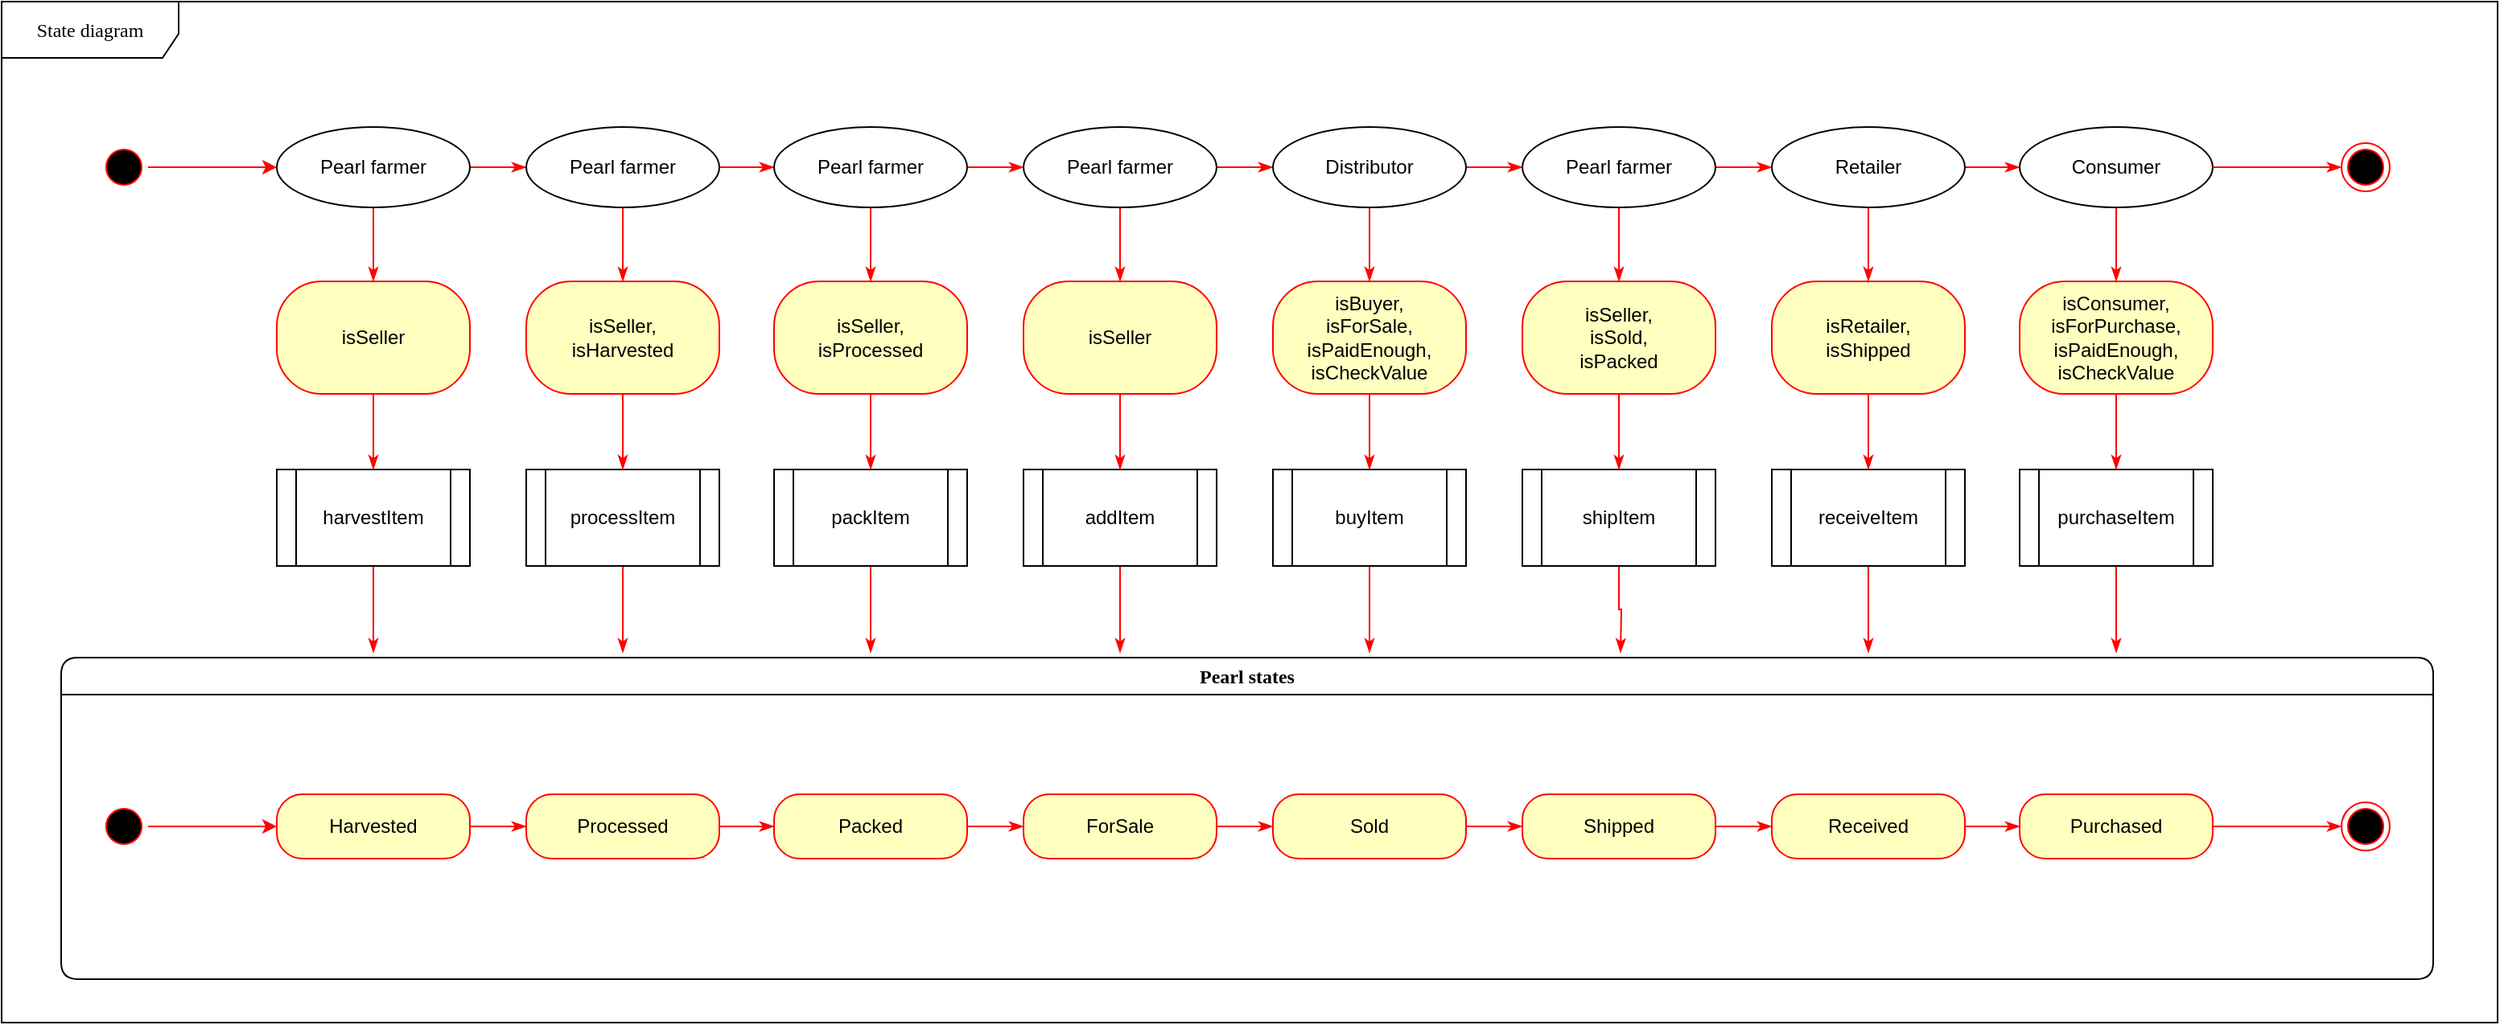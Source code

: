 <mxfile version="10.6.7" type="google"><diagram name="Page-1" id="58cdce13-f638-feb5-8d6f-7d28b1aa9fa0"><mxGraphModel dx="1991" dy="1256" grid="1" gridSize="10" guides="1" tooltips="1" connect="1" arrows="1" fold="1" page="1" pageScale="1" pageWidth="2336" pageHeight="1654" background="#ffffff" math="0" shadow="0"><root><mxCell id="0"/><mxCell id="1" parent="0"/><mxCell id="2a3bc250acf0617d-8" value="State diagram" style="shape=umlFrame;whiteSpace=wrap;html=1;rounded=1;shadow=0;comic=0;labelBackgroundColor=none;strokeColor=#000000;strokeWidth=1;fillColor=#ffffff;fontFamily=Verdana;fontSize=12;fontColor=#000000;align=center;width=110;height=35;" parent="1" vertex="1"><mxGeometry x="49" y="35" width="1551" height="635" as="geometry"/></mxCell><mxCell id="EeRim4Vdl_x8WhY9RGJ6-29" value="" style="group" parent="1" vertex="1" connectable="0"><mxGeometry x="86" y="443" width="1474" height="200" as="geometry"/></mxCell><mxCell id="2a3bc250acf0617d-7" value="Pearl states" style="swimlane;whiteSpace=wrap;html=1;rounded=1;shadow=0;comic=0;labelBackgroundColor=none;strokeColor=#000000;strokeWidth=1;fillColor=#ffffff;fontFamily=Verdana;fontSize=12;fontColor=#000000;align=center;" parent="EeRim4Vdl_x8WhY9RGJ6-29" vertex="1"><mxGeometry width="1474" height="200" as="geometry"/></mxCell><mxCell id="EeRim4Vdl_x8WhY9RGJ6-74" value="" style="ellipse;html=1;shape=startState;fillColor=#000000;strokeColor=#ff0000;" parent="1" vertex="1"><mxGeometry x="110.0" y="123" width="30" height="30" as="geometry"/></mxCell><mxCell id="EeRim4Vdl_x8WhY9RGJ6-76" value="" style="ellipse;html=1;shape=endState;fillColor=#000000;strokeColor=#ff0000;" parent="1" vertex="1"><mxGeometry x="1503" y="123" width="30" height="30" as="geometry"/></mxCell><mxCell id="EeRim4Vdl_x8WhY9RGJ6-79" value="" style="endArrow=classic;html=1;strokeColor=#FF0000;exitX=1;exitY=0.5;exitDx=0;exitDy=0;" parent="1" source="EeRim4Vdl_x8WhY9RGJ6-74" target="EeRim4Vdl_x8WhY9RGJ6-80" edge="1"><mxGeometry width="50" height="50" relative="1" as="geometry"><mxPoint x="160" y="138" as="sourcePoint"/><mxPoint x="230.429" y="610.429" as="targetPoint"/></mxGeometry></mxCell><mxCell id="EeRim4Vdl_x8WhY9RGJ6-93" value="" style="edgeStyle=orthogonalEdgeStyle;rounded=0;orthogonalLoop=1;jettySize=auto;html=1;endArrow=classicThin;endFill=1;strokeColor=#FF0000;" parent="1" source="EeRim4Vdl_x8WhY9RGJ6-80" target="EeRim4Vdl_x8WhY9RGJ6-92" edge="1"><mxGeometry relative="1" as="geometry"/></mxCell><mxCell id="EeRim4Vdl_x8WhY9RGJ6-113" style="edgeStyle=orthogonalEdgeStyle;rounded=0;orthogonalLoop=1;jettySize=auto;html=1;exitX=0.5;exitY=1;exitDx=0;exitDy=0;entryX=0.5;entryY=0;entryDx=0;entryDy=0;endArrow=classicThin;endFill=1;strokeColor=#FF0000;" parent="1" source="EeRim4Vdl_x8WhY9RGJ6-80" target="EeRim4Vdl_x8WhY9RGJ6-109" edge="1"><mxGeometry relative="1" as="geometry"/></mxCell><mxCell id="EeRim4Vdl_x8WhY9RGJ6-80" value="Pearl farmer" style="ellipse;whiteSpace=wrap;html=1;" parent="1" vertex="1"><mxGeometry x="220.0" y="113" width="120" height="50" as="geometry"/></mxCell><mxCell id="EeRim4Vdl_x8WhY9RGJ6-95" value="" style="edgeStyle=orthogonalEdgeStyle;rounded=0;orthogonalLoop=1;jettySize=auto;html=1;endArrow=classicThin;endFill=1;strokeColor=#FF0000;" parent="1" source="EeRim4Vdl_x8WhY9RGJ6-92" target="EeRim4Vdl_x8WhY9RGJ6-94" edge="1"><mxGeometry relative="1" as="geometry"/></mxCell><mxCell id="EeRim4Vdl_x8WhY9RGJ6-150" style="edgeStyle=orthogonalEdgeStyle;rounded=0;orthogonalLoop=1;jettySize=auto;html=1;exitX=0.5;exitY=1;exitDx=0;exitDy=0;entryX=0.5;entryY=0;entryDx=0;entryDy=0;endArrow=classicThin;endFill=1;strokeColor=#FF0000;" parent="1" source="EeRim4Vdl_x8WhY9RGJ6-92" target="EeRim4Vdl_x8WhY9RGJ6-118" edge="1"><mxGeometry relative="1" as="geometry"/></mxCell><mxCell id="EeRim4Vdl_x8WhY9RGJ6-92" value="&lt;span&gt;Pearl farmer&lt;/span&gt;" style="ellipse;whiteSpace=wrap;html=1;" parent="1" vertex="1"><mxGeometry x="375.0" y="113" width="120" height="50" as="geometry"/></mxCell><mxCell id="EeRim4Vdl_x8WhY9RGJ6-97" value="" style="edgeStyle=orthogonalEdgeStyle;rounded=0;orthogonalLoop=1;jettySize=auto;html=1;endArrow=classicThin;endFill=1;strokeColor=#FF0000;" parent="1" source="EeRim4Vdl_x8WhY9RGJ6-94" target="EeRim4Vdl_x8WhY9RGJ6-96" edge="1"><mxGeometry relative="1" as="geometry"/></mxCell><mxCell id="EeRim4Vdl_x8WhY9RGJ6-151" style="edgeStyle=orthogonalEdgeStyle;rounded=0;orthogonalLoop=1;jettySize=auto;html=1;exitX=0.5;exitY=1;exitDx=0;exitDy=0;entryX=0.5;entryY=0;entryDx=0;entryDy=0;endArrow=classicThin;endFill=1;strokeColor=#FF0000;" parent="1" source="EeRim4Vdl_x8WhY9RGJ6-94" target="EeRim4Vdl_x8WhY9RGJ6-119" edge="1"><mxGeometry relative="1" as="geometry"/></mxCell><mxCell id="EeRim4Vdl_x8WhY9RGJ6-94" value="&lt;span&gt;Pearl farmer&lt;/span&gt;" style="ellipse;whiteSpace=wrap;html=1;" parent="1" vertex="1"><mxGeometry x="529.0" y="113" width="120" height="50" as="geometry"/></mxCell><mxCell id="EeRim4Vdl_x8WhY9RGJ6-99" value="" style="edgeStyle=orthogonalEdgeStyle;rounded=0;orthogonalLoop=1;jettySize=auto;html=1;endArrow=classicThin;endFill=1;strokeColor=#FF0000;" parent="1" source="EeRim4Vdl_x8WhY9RGJ6-96" target="EeRim4Vdl_x8WhY9RGJ6-98" edge="1"><mxGeometry relative="1" as="geometry"/></mxCell><mxCell id="EeRim4Vdl_x8WhY9RGJ6-152" style="edgeStyle=orthogonalEdgeStyle;rounded=0;orthogonalLoop=1;jettySize=auto;html=1;exitX=0.5;exitY=1;exitDx=0;exitDy=0;entryX=0.5;entryY=0;entryDx=0;entryDy=0;endArrow=classicThin;endFill=1;strokeColor=#FF0000;" parent="1" source="EeRim4Vdl_x8WhY9RGJ6-96" target="EeRim4Vdl_x8WhY9RGJ6-120" edge="1"><mxGeometry relative="1" as="geometry"/></mxCell><mxCell id="EeRim4Vdl_x8WhY9RGJ6-96" value="&lt;span&gt;Pearl farmer&lt;/span&gt;" style="ellipse;whiteSpace=wrap;html=1;" parent="1" vertex="1"><mxGeometry x="684.0" y="113" width="120" height="50" as="geometry"/></mxCell><mxCell id="EeRim4Vdl_x8WhY9RGJ6-101" value="" style="edgeStyle=orthogonalEdgeStyle;rounded=0;orthogonalLoop=1;jettySize=auto;html=1;endArrow=classicThin;endFill=1;strokeColor=#FF0000;" parent="1" source="EeRim4Vdl_x8WhY9RGJ6-98" target="EeRim4Vdl_x8WhY9RGJ6-100" edge="1"><mxGeometry relative="1" as="geometry"/></mxCell><mxCell id="EeRim4Vdl_x8WhY9RGJ6-153" style="edgeStyle=orthogonalEdgeStyle;rounded=0;orthogonalLoop=1;jettySize=auto;html=1;exitX=0.5;exitY=1;exitDx=0;exitDy=0;entryX=0.5;entryY=0;entryDx=0;entryDy=0;endArrow=classicThin;endFill=1;strokeColor=#FF0000;" parent="1" source="EeRim4Vdl_x8WhY9RGJ6-98" target="EeRim4Vdl_x8WhY9RGJ6-121" edge="1"><mxGeometry relative="1" as="geometry"/></mxCell><mxCell id="EeRim4Vdl_x8WhY9RGJ6-98" value="&lt;span&gt;Distributor&lt;/span&gt;" style="ellipse;whiteSpace=wrap;html=1;" parent="1" vertex="1"><mxGeometry x="839.0" y="113" width="120" height="50" as="geometry"/></mxCell><mxCell id="EeRim4Vdl_x8WhY9RGJ6-103" value="" style="edgeStyle=orthogonalEdgeStyle;rounded=0;orthogonalLoop=1;jettySize=auto;html=1;endArrow=classicThin;endFill=1;strokeColor=#FF0000;" parent="1" source="EeRim4Vdl_x8WhY9RGJ6-100" target="EeRim4Vdl_x8WhY9RGJ6-102" edge="1"><mxGeometry relative="1" as="geometry"/></mxCell><mxCell id="EeRim4Vdl_x8WhY9RGJ6-154" style="edgeStyle=orthogonalEdgeStyle;rounded=0;orthogonalLoop=1;jettySize=auto;html=1;exitX=0.5;exitY=1;exitDx=0;exitDy=0;entryX=0.5;entryY=0;entryDx=0;entryDy=0;endArrow=classicThin;endFill=1;strokeColor=#FF0000;" parent="1" source="EeRim4Vdl_x8WhY9RGJ6-100" target="EeRim4Vdl_x8WhY9RGJ6-122" edge="1"><mxGeometry relative="1" as="geometry"/></mxCell><mxCell id="EeRim4Vdl_x8WhY9RGJ6-100" value="&lt;span&gt;Pearl farmer&lt;/span&gt;" style="ellipse;whiteSpace=wrap;html=1;" parent="1" vertex="1"><mxGeometry x="994.0" y="113" width="120" height="50" as="geometry"/></mxCell><mxCell id="EeRim4Vdl_x8WhY9RGJ6-105" value="" style="edgeStyle=orthogonalEdgeStyle;rounded=0;orthogonalLoop=1;jettySize=auto;html=1;endArrow=classicThin;endFill=1;strokeColor=#FF0000;" parent="1" source="EeRim4Vdl_x8WhY9RGJ6-102" target="EeRim4Vdl_x8WhY9RGJ6-104" edge="1"><mxGeometry relative="1" as="geometry"/></mxCell><mxCell id="EeRim4Vdl_x8WhY9RGJ6-155" style="edgeStyle=orthogonalEdgeStyle;rounded=0;orthogonalLoop=1;jettySize=auto;html=1;exitX=0.5;exitY=1;exitDx=0;exitDy=0;entryX=0.5;entryY=0;entryDx=0;entryDy=0;endArrow=classicThin;endFill=1;strokeColor=#FF0000;" parent="1" source="EeRim4Vdl_x8WhY9RGJ6-102" target="EeRim4Vdl_x8WhY9RGJ6-123" edge="1"><mxGeometry relative="1" as="geometry"/></mxCell><mxCell id="EeRim4Vdl_x8WhY9RGJ6-102" value="&lt;span&gt;Retailer&lt;/span&gt;" style="ellipse;whiteSpace=wrap;html=1;" parent="1" vertex="1"><mxGeometry x="1149.0" y="113" width="120" height="50" as="geometry"/></mxCell><mxCell id="EeRim4Vdl_x8WhY9RGJ6-156" style="edgeStyle=orthogonalEdgeStyle;rounded=0;orthogonalLoop=1;jettySize=auto;html=1;exitX=0.5;exitY=1;exitDx=0;exitDy=0;entryX=0.5;entryY=0;entryDx=0;entryDy=0;endArrow=classicThin;endFill=1;strokeColor=#FF0000;" parent="1" source="EeRim4Vdl_x8WhY9RGJ6-104" target="EeRim4Vdl_x8WhY9RGJ6-124" edge="1"><mxGeometry relative="1" as="geometry"/></mxCell><mxCell id="EeRim4Vdl_x8WhY9RGJ6-104" value="&lt;span&gt;Consumer&lt;/span&gt;" style="ellipse;whiteSpace=wrap;html=1;" parent="1" vertex="1"><mxGeometry x="1303" y="113" width="120" height="50" as="geometry"/></mxCell><mxCell id="EeRim4Vdl_x8WhY9RGJ6-108" value="" style="edgeStyle=orthogonalEdgeStyle;rounded=0;orthogonalLoop=1;jettySize=auto;html=1;endArrow=classicThin;endFill=1;strokeColor=#FF0000;exitX=1;exitY=0.5;exitDx=0;exitDy=0;" parent="1" source="EeRim4Vdl_x8WhY9RGJ6-104" target="EeRim4Vdl_x8WhY9RGJ6-76" edge="1"><mxGeometry relative="1" as="geometry"><mxPoint x="1578" y="138" as="sourcePoint"/></mxGeometry></mxCell><mxCell id="EeRim4Vdl_x8WhY9RGJ6-141" style="edgeStyle=orthogonalEdgeStyle;rounded=0;orthogonalLoop=1;jettySize=auto;html=1;exitX=0.5;exitY=1;exitDx=0;exitDy=0;entryX=0.5;entryY=0;entryDx=0;entryDy=0;endArrow=classicThin;endFill=1;strokeColor=#FF0000;" parent="1" source="EeRim4Vdl_x8WhY9RGJ6-109" target="EeRim4Vdl_x8WhY9RGJ6-131" edge="1"><mxGeometry relative="1" as="geometry"/></mxCell><mxCell id="EeRim4Vdl_x8WhY9RGJ6-109" value="isSeller&lt;br&gt;" style="rounded=1;whiteSpace=wrap;html=1;arcSize=40;fontColor=#000000;fillColor=#ffffc0;strokeColor=#ff0000;" parent="1" vertex="1"><mxGeometry x="220" y="209" width="120" height="70" as="geometry"/></mxCell><mxCell id="EeRim4Vdl_x8WhY9RGJ6-142" style="edgeStyle=orthogonalEdgeStyle;rounded=0;orthogonalLoop=1;jettySize=auto;html=1;exitX=0.5;exitY=1;exitDx=0;exitDy=0;entryX=0.5;entryY=0;entryDx=0;entryDy=0;endArrow=classicThin;endFill=1;strokeColor=#FF0000;" parent="1" source="EeRim4Vdl_x8WhY9RGJ6-118" target="EeRim4Vdl_x8WhY9RGJ6-133" edge="1"><mxGeometry relative="1" as="geometry"/></mxCell><mxCell id="EeRim4Vdl_x8WhY9RGJ6-118" value="&lt;span&gt;isSeller,&lt;/span&gt;&lt;br&gt;&lt;span&gt;isHarvested&lt;/span&gt;" style="rounded=1;whiteSpace=wrap;html=1;arcSize=40;fontColor=#000000;fillColor=#ffffc0;strokeColor=#ff0000;" parent="1" vertex="1"><mxGeometry x="375" y="209" width="120" height="70" as="geometry"/></mxCell><mxCell id="EeRim4Vdl_x8WhY9RGJ6-143" style="edgeStyle=orthogonalEdgeStyle;rounded=0;orthogonalLoop=1;jettySize=auto;html=1;exitX=0.5;exitY=1;exitDx=0;exitDy=0;entryX=0.5;entryY=0;entryDx=0;entryDy=0;endArrow=classicThin;endFill=1;strokeColor=#FF0000;" parent="1" source="EeRim4Vdl_x8WhY9RGJ6-119" target="EeRim4Vdl_x8WhY9RGJ6-134" edge="1"><mxGeometry relative="1" as="geometry"/></mxCell><mxCell id="EeRim4Vdl_x8WhY9RGJ6-119" value="&lt;span&gt;isSeller,&lt;/span&gt;&lt;br&gt;&lt;span&gt;isProcessed&lt;/span&gt;" style="rounded=1;whiteSpace=wrap;html=1;arcSize=40;fontColor=#000000;fillColor=#ffffc0;strokeColor=#ff0000;" parent="1" vertex="1"><mxGeometry x="529" y="209" width="120" height="70" as="geometry"/></mxCell><mxCell id="EeRim4Vdl_x8WhY9RGJ6-144" style="edgeStyle=orthogonalEdgeStyle;rounded=0;orthogonalLoop=1;jettySize=auto;html=1;exitX=0.5;exitY=1;exitDx=0;exitDy=0;entryX=0.5;entryY=0;entryDx=0;entryDy=0;endArrow=classicThin;endFill=1;strokeColor=#FF0000;" parent="1" source="EeRim4Vdl_x8WhY9RGJ6-120" target="EeRim4Vdl_x8WhY9RGJ6-135" edge="1"><mxGeometry relative="1" as="geometry"/></mxCell><mxCell id="EeRim4Vdl_x8WhY9RGJ6-120" value="&lt;span&gt;isSeller&lt;/span&gt;" style="rounded=1;whiteSpace=wrap;html=1;arcSize=40;fontColor=#000000;fillColor=#ffffc0;strokeColor=#ff0000;" parent="1" vertex="1"><mxGeometry x="684" y="209" width="120" height="70" as="geometry"/></mxCell><mxCell id="EeRim4Vdl_x8WhY9RGJ6-145" style="edgeStyle=orthogonalEdgeStyle;rounded=0;orthogonalLoop=1;jettySize=auto;html=1;exitX=0.5;exitY=1;exitDx=0;exitDy=0;entryX=0.5;entryY=0;entryDx=0;entryDy=0;endArrow=classicThin;endFill=1;strokeColor=#FF0000;" parent="1" source="EeRim4Vdl_x8WhY9RGJ6-121" target="EeRim4Vdl_x8WhY9RGJ6-136" edge="1"><mxGeometry relative="1" as="geometry"/></mxCell><mxCell id="EeRim4Vdl_x8WhY9RGJ6-121" value="&lt;span&gt;isBuyer,&lt;/span&gt;&lt;br&gt;&lt;span&gt;isForSale,&lt;/span&gt;&lt;br&gt;&lt;span&gt;isPaidEnough,&lt;/span&gt;&lt;br&gt;&lt;span&gt;isCheckValue&lt;/span&gt;" style="rounded=1;whiteSpace=wrap;html=1;arcSize=40;fontColor=#000000;fillColor=#ffffc0;strokeColor=#ff0000;" parent="1" vertex="1"><mxGeometry x="839" y="209" width="120" height="70" as="geometry"/></mxCell><mxCell id="EeRim4Vdl_x8WhY9RGJ6-146" style="edgeStyle=orthogonalEdgeStyle;rounded=0;orthogonalLoop=1;jettySize=auto;html=1;exitX=0.5;exitY=1;exitDx=0;exitDy=0;entryX=0.5;entryY=0;entryDx=0;entryDy=0;endArrow=classicThin;endFill=1;strokeColor=#FF0000;" parent="1" source="EeRim4Vdl_x8WhY9RGJ6-122" target="EeRim4Vdl_x8WhY9RGJ6-137" edge="1"><mxGeometry relative="1" as="geometry"/></mxCell><mxCell id="EeRim4Vdl_x8WhY9RGJ6-122" value="&lt;span&gt;isSeller,&lt;/span&gt;&lt;br&gt;&lt;span&gt;isSold,&lt;/span&gt;&lt;br&gt;&lt;span&gt;isPacked&lt;/span&gt;" style="rounded=1;whiteSpace=wrap;html=1;arcSize=40;fontColor=#000000;fillColor=#ffffc0;strokeColor=#ff0000;" parent="1" vertex="1"><mxGeometry x="994" y="209" width="120" height="70" as="geometry"/></mxCell><mxCell id="EeRim4Vdl_x8WhY9RGJ6-147" style="edgeStyle=orthogonalEdgeStyle;rounded=0;orthogonalLoop=1;jettySize=auto;html=1;exitX=0.5;exitY=1;exitDx=0;exitDy=0;entryX=0.5;entryY=0;entryDx=0;entryDy=0;endArrow=classicThin;endFill=1;strokeColor=#FF0000;" parent="1" source="EeRim4Vdl_x8WhY9RGJ6-123" target="EeRim4Vdl_x8WhY9RGJ6-138" edge="1"><mxGeometry relative="1" as="geometry"/></mxCell><mxCell id="EeRim4Vdl_x8WhY9RGJ6-123" value="&lt;span&gt;isRetailer,&lt;/span&gt;&lt;br&gt;&lt;span&gt;isShipped&lt;/span&gt;" style="rounded=1;whiteSpace=wrap;html=1;arcSize=40;fontColor=#000000;fillColor=#ffffc0;strokeColor=#ff0000;" parent="1" vertex="1"><mxGeometry x="1149" y="209" width="120" height="70" as="geometry"/></mxCell><mxCell id="EeRim4Vdl_x8WhY9RGJ6-148" style="edgeStyle=orthogonalEdgeStyle;rounded=0;orthogonalLoop=1;jettySize=auto;html=1;exitX=0.5;exitY=1;exitDx=0;exitDy=0;endArrow=classicThin;endFill=1;strokeColor=#FF0000;" parent="1" source="EeRim4Vdl_x8WhY9RGJ6-124" target="EeRim4Vdl_x8WhY9RGJ6-139" edge="1"><mxGeometry relative="1" as="geometry"/></mxCell><mxCell id="EeRim4Vdl_x8WhY9RGJ6-124" value="&lt;span&gt;isConsumer,&lt;/span&gt;&lt;br&gt;&lt;span&gt;isForPurchase,&lt;/span&gt;&lt;br&gt;&lt;span&gt;isPaidEnough,&lt;/span&gt;&lt;br&gt;&lt;span&gt;isCheckValue&lt;/span&gt;" style="rounded=1;whiteSpace=wrap;html=1;arcSize=40;fontColor=#000000;fillColor=#ffffc0;strokeColor=#ff0000;" parent="1" vertex="1"><mxGeometry x="1303" y="209" width="120" height="70" as="geometry"/></mxCell><mxCell id="EeRim4Vdl_x8WhY9RGJ6-158" style="edgeStyle=orthogonalEdgeStyle;rounded=0;orthogonalLoop=1;jettySize=auto;html=1;exitX=0.5;exitY=1;exitDx=0;exitDy=0;endArrow=classicThin;endFill=1;strokeColor=#FF0000;" parent="1" source="EeRim4Vdl_x8WhY9RGJ6-131" edge="1"><mxGeometry relative="1" as="geometry"><mxPoint x="280" y="440" as="targetPoint"/></mxGeometry></mxCell><mxCell id="EeRim4Vdl_x8WhY9RGJ6-131" value="harvestItem" style="shape=process;whiteSpace=wrap;html=1;backgroundOutline=1;glass=0;" parent="1" vertex="1"><mxGeometry x="220" y="326" width="120" height="60" as="geometry"/></mxCell><mxCell id="EeRim4Vdl_x8WhY9RGJ6-159" style="edgeStyle=orthogonalEdgeStyle;rounded=0;orthogonalLoop=1;jettySize=auto;html=1;exitX=0.5;exitY=1;exitDx=0;exitDy=0;endArrow=classicThin;endFill=1;strokeColor=#FF0000;" parent="1" source="EeRim4Vdl_x8WhY9RGJ6-133" edge="1"><mxGeometry relative="1" as="geometry"><mxPoint x="435" y="440" as="targetPoint"/></mxGeometry></mxCell><mxCell id="EeRim4Vdl_x8WhY9RGJ6-133" value="&lt;span&gt;processItem&lt;/span&gt;" style="shape=process;whiteSpace=wrap;html=1;backgroundOutline=1;glass=0;" parent="1" vertex="1"><mxGeometry x="375" y="326" width="120" height="60" as="geometry"/></mxCell><mxCell id="EeRim4Vdl_x8WhY9RGJ6-160" style="edgeStyle=orthogonalEdgeStyle;rounded=0;orthogonalLoop=1;jettySize=auto;html=1;exitX=0.5;exitY=1;exitDx=0;exitDy=0;endArrow=classicThin;endFill=1;strokeColor=#FF0000;" parent="1" source="EeRim4Vdl_x8WhY9RGJ6-134" edge="1"><mxGeometry relative="1" as="geometry"><mxPoint x="589" y="440" as="targetPoint"/></mxGeometry></mxCell><mxCell id="EeRim4Vdl_x8WhY9RGJ6-134" value="&lt;span&gt;packItem&lt;/span&gt;" style="shape=process;whiteSpace=wrap;html=1;backgroundOutline=1;glass=0;" parent="1" vertex="1"><mxGeometry x="529" y="326" width="120" height="60" as="geometry"/></mxCell><mxCell id="EeRim4Vdl_x8WhY9RGJ6-161" style="edgeStyle=orthogonalEdgeStyle;rounded=0;orthogonalLoop=1;jettySize=auto;html=1;exitX=0.5;exitY=1;exitDx=0;exitDy=0;endArrow=classicThin;endFill=1;strokeColor=#FF0000;" parent="1" source="EeRim4Vdl_x8WhY9RGJ6-135" edge="1"><mxGeometry relative="1" as="geometry"><mxPoint x="744" y="440" as="targetPoint"/><Array as="points"><mxPoint x="744" y="413"/><mxPoint x="744" y="413"/></Array></mxGeometry></mxCell><mxCell id="EeRim4Vdl_x8WhY9RGJ6-135" value="&lt;span&gt;addItem&lt;/span&gt;" style="shape=process;whiteSpace=wrap;html=1;backgroundOutline=1;glass=0;" parent="1" vertex="1"><mxGeometry x="684" y="326" width="120" height="60" as="geometry"/></mxCell><mxCell id="EeRim4Vdl_x8WhY9RGJ6-162" style="edgeStyle=orthogonalEdgeStyle;rounded=0;orthogonalLoop=1;jettySize=auto;html=1;exitX=0.5;exitY=1;exitDx=0;exitDy=0;endArrow=classicThin;endFill=1;strokeColor=#FF0000;" parent="1" source="EeRim4Vdl_x8WhY9RGJ6-136" edge="1"><mxGeometry relative="1" as="geometry"><mxPoint x="899" y="440" as="targetPoint"/></mxGeometry></mxCell><mxCell id="EeRim4Vdl_x8WhY9RGJ6-136" value="&lt;span&gt;buyItem&lt;/span&gt;" style="shape=process;whiteSpace=wrap;html=1;backgroundOutline=1;glass=0;" parent="1" vertex="1"><mxGeometry x="839" y="326" width="120" height="60" as="geometry"/></mxCell><mxCell id="EeRim4Vdl_x8WhY9RGJ6-163" style="edgeStyle=orthogonalEdgeStyle;rounded=0;orthogonalLoop=1;jettySize=auto;html=1;exitX=0.5;exitY=1;exitDx=0;exitDy=0;endArrow=classicThin;endFill=1;strokeColor=#FF0000;" parent="1" source="EeRim4Vdl_x8WhY9RGJ6-137" edge="1"><mxGeometry relative="1" as="geometry"><mxPoint x="1055" y="440" as="targetPoint"/></mxGeometry></mxCell><mxCell id="EeRim4Vdl_x8WhY9RGJ6-137" value="&lt;span&gt;shipItem&lt;/span&gt;" style="shape=process;whiteSpace=wrap;html=1;backgroundOutline=1;glass=0;" parent="1" vertex="1"><mxGeometry x="994" y="326" width="120" height="60" as="geometry"/></mxCell><mxCell id="EeRim4Vdl_x8WhY9RGJ6-164" style="edgeStyle=orthogonalEdgeStyle;rounded=0;orthogonalLoop=1;jettySize=auto;html=1;exitX=0.5;exitY=1;exitDx=0;exitDy=0;endArrow=classicThin;endFill=1;strokeColor=#FF0000;" parent="1" source="EeRim4Vdl_x8WhY9RGJ6-138" edge="1"><mxGeometry relative="1" as="geometry"><mxPoint x="1209" y="440" as="targetPoint"/></mxGeometry></mxCell><mxCell id="EeRim4Vdl_x8WhY9RGJ6-138" value="&lt;span&gt;receiveItem&lt;/span&gt;" style="shape=process;whiteSpace=wrap;html=1;backgroundOutline=1;glass=0;" parent="1" vertex="1"><mxGeometry x="1149" y="326.0" width="120" height="60" as="geometry"/></mxCell><mxCell id="EeRim4Vdl_x8WhY9RGJ6-165" style="edgeStyle=orthogonalEdgeStyle;rounded=0;orthogonalLoop=1;jettySize=auto;html=1;exitX=0.5;exitY=1;exitDx=0;exitDy=0;endArrow=classicThin;endFill=1;strokeColor=#FF0000;" parent="1" source="EeRim4Vdl_x8WhY9RGJ6-139" edge="1"><mxGeometry relative="1" as="geometry"><mxPoint x="1363" y="440" as="targetPoint"/></mxGeometry></mxCell><mxCell id="EeRim4Vdl_x8WhY9RGJ6-139" value="&lt;span&gt;purchaseItem&lt;/span&gt;" style="shape=process;whiteSpace=wrap;html=1;backgroundOutline=1;glass=0;" parent="1" vertex="1"><mxGeometry x="1303" y="326" width="120" height="60" as="geometry"/></mxCell><mxCell id="EeRim4Vdl_x8WhY9RGJ6-26" value="" style="ellipse;html=1;shape=endState;fillColor=#000000;strokeColor=#ff0000;" parent="1" vertex="1"><mxGeometry x="1503.0" y="533" width="30" height="30" as="geometry"/></mxCell><mxCell id="EeRim4Vdl_x8WhY9RGJ6-27" value="" style="edgeStyle=orthogonalEdgeStyle;rounded=0;orthogonalLoop=1;jettySize=auto;html=1;endArrow=classicThin;endFill=1;strokeColor=#FF0000;exitX=1;exitY=0.5;exitDx=0;exitDy=0;entryX=0;entryY=0.5;entryDx=0;entryDy=0;" parent="1" source="EeRim4Vdl_x8WhY9RGJ6-22" target="EeRim4Vdl_x8WhY9RGJ6-26" edge="1"><mxGeometry relative="1" as="geometry"><mxPoint x="1577.571" y="548.714" as="sourcePoint"/><mxPoint x="1499.0" y="558" as="targetPoint"/></mxGeometry></mxCell><mxCell id="EeRim4Vdl_x8WhY9RGJ6-1" value="" style="ellipse;html=1;shape=startState;fillColor=#000000;strokeColor=#ff0000;" parent="1" vertex="1"><mxGeometry x="110.0" y="533" width="30" height="30" as="geometry"/></mxCell><mxCell id="EeRim4Vdl_x8WhY9RGJ6-7" value="Harvested" style="rounded=1;whiteSpace=wrap;html=1;arcSize=40;fontColor=#000000;fillColor=#ffffc0;strokeColor=#ff0000;" parent="1" vertex="1"><mxGeometry x="220.0" y="528" width="120" height="40" as="geometry"/></mxCell><mxCell id="EeRim4Vdl_x8WhY9RGJ6-10" value="&lt;span&gt;Processed&lt;/span&gt;" style="rounded=1;whiteSpace=wrap;html=1;arcSize=40;fontColor=#000000;fillColor=#ffffc0;strokeColor=#ff0000;" parent="1" vertex="1"><mxGeometry x="375.0" y="528" width="120" height="40" as="geometry"/></mxCell><mxCell id="EeRim4Vdl_x8WhY9RGJ6-11" value="" style="edgeStyle=orthogonalEdgeStyle;rounded=0;orthogonalLoop=1;jettySize=auto;html=1;endArrow=classicThin;endFill=1;strokeColor=#FF0000;" parent="1" source="EeRim4Vdl_x8WhY9RGJ6-7" target="EeRim4Vdl_x8WhY9RGJ6-10" edge="1"><mxGeometry relative="1" as="geometry"/></mxCell><mxCell id="EeRim4Vdl_x8WhY9RGJ6-12" value="&lt;span&gt;Packed&lt;/span&gt;" style="rounded=1;whiteSpace=wrap;html=1;arcSize=40;fontColor=#000000;fillColor=#ffffc0;strokeColor=#ff0000;" parent="1" vertex="1"><mxGeometry x="529.0" y="528" width="120" height="40" as="geometry"/></mxCell><mxCell id="EeRim4Vdl_x8WhY9RGJ6-13" value="" style="edgeStyle=orthogonalEdgeStyle;rounded=0;orthogonalLoop=1;jettySize=auto;html=1;endArrow=classicThin;endFill=1;strokeColor=#FF0000;" parent="1" source="EeRim4Vdl_x8WhY9RGJ6-10" target="EeRim4Vdl_x8WhY9RGJ6-12" edge="1"><mxGeometry relative="1" as="geometry"/></mxCell><mxCell id="EeRim4Vdl_x8WhY9RGJ6-14" value="&lt;span&gt;ForSale&lt;/span&gt;" style="rounded=1;whiteSpace=wrap;html=1;arcSize=40;fontColor=#000000;fillColor=#ffffc0;strokeColor=#ff0000;" parent="1" vertex="1"><mxGeometry x="684.0" y="528" width="120" height="40" as="geometry"/></mxCell><mxCell id="EeRim4Vdl_x8WhY9RGJ6-15" value="" style="edgeStyle=orthogonalEdgeStyle;rounded=0;orthogonalLoop=1;jettySize=auto;html=1;endArrow=classicThin;endFill=1;strokeColor=#FF0000;" parent="1" source="EeRim4Vdl_x8WhY9RGJ6-12" target="EeRim4Vdl_x8WhY9RGJ6-14" edge="1"><mxGeometry relative="1" as="geometry"/></mxCell><mxCell id="EeRim4Vdl_x8WhY9RGJ6-16" value="&lt;span&gt;Sold&lt;/span&gt;" style="rounded=1;whiteSpace=wrap;html=1;arcSize=40;fontColor=#000000;fillColor=#ffffc0;strokeColor=#ff0000;" parent="1" vertex="1"><mxGeometry x="839.0" y="528" width="120" height="40" as="geometry"/></mxCell><mxCell id="EeRim4Vdl_x8WhY9RGJ6-17" value="" style="edgeStyle=orthogonalEdgeStyle;rounded=0;orthogonalLoop=1;jettySize=auto;html=1;endArrow=classicThin;endFill=1;strokeColor=#FF0000;" parent="1" source="EeRim4Vdl_x8WhY9RGJ6-14" target="EeRim4Vdl_x8WhY9RGJ6-16" edge="1"><mxGeometry relative="1" as="geometry"/></mxCell><mxCell id="EeRim4Vdl_x8WhY9RGJ6-18" value="&lt;span&gt;Shipped&lt;/span&gt;" style="rounded=1;whiteSpace=wrap;html=1;arcSize=40;fontColor=#000000;fillColor=#ffffc0;strokeColor=#ff0000;" parent="1" vertex="1"><mxGeometry x="994.0" y="528" width="120" height="40" as="geometry"/></mxCell><mxCell id="EeRim4Vdl_x8WhY9RGJ6-19" value="" style="edgeStyle=orthogonalEdgeStyle;rounded=0;orthogonalLoop=1;jettySize=auto;html=1;endArrow=classicThin;endFill=1;strokeColor=#FF0000;" parent="1" source="EeRim4Vdl_x8WhY9RGJ6-16" target="EeRim4Vdl_x8WhY9RGJ6-18" edge="1"><mxGeometry relative="1" as="geometry"/></mxCell><mxCell id="EeRim4Vdl_x8WhY9RGJ6-20" value="&lt;span&gt;Received&lt;/span&gt;" style="rounded=1;whiteSpace=wrap;html=1;arcSize=40;fontColor=#000000;fillColor=#ffffc0;strokeColor=#ff0000;" parent="1" vertex="1"><mxGeometry x="1149.0" y="528" width="120" height="40" as="geometry"/></mxCell><mxCell id="EeRim4Vdl_x8WhY9RGJ6-21" value="" style="edgeStyle=orthogonalEdgeStyle;rounded=0;orthogonalLoop=1;jettySize=auto;html=1;endArrow=classicThin;endFill=1;strokeColor=#FF0000;" parent="1" source="EeRim4Vdl_x8WhY9RGJ6-18" target="EeRim4Vdl_x8WhY9RGJ6-20" edge="1"><mxGeometry relative="1" as="geometry"/></mxCell><mxCell id="EeRim4Vdl_x8WhY9RGJ6-22" value="&lt;span&gt;Purchased&lt;/span&gt;" style="rounded=1;whiteSpace=wrap;html=1;arcSize=40;fontColor=#000000;fillColor=#ffffc0;strokeColor=#ff0000;" parent="1" vertex="1"><mxGeometry x="1303.0" y="528" width="120" height="40" as="geometry"/></mxCell><mxCell id="EeRim4Vdl_x8WhY9RGJ6-23" value="" style="edgeStyle=orthogonalEdgeStyle;rounded=0;orthogonalLoop=1;jettySize=auto;html=1;endArrow=classicThin;endFill=1;strokeColor=#FF0000;" parent="1" source="EeRim4Vdl_x8WhY9RGJ6-20" target="EeRim4Vdl_x8WhY9RGJ6-22" edge="1"><mxGeometry relative="1" as="geometry"/></mxCell><mxCell id="EeRim4Vdl_x8WhY9RGJ6-9" value="" style="endArrow=classic;html=1;entryX=0;entryY=0.5;entryDx=0;entryDy=0;exitX=1;exitY=0.5;exitDx=0;exitDy=0;strokeColor=#FF0000;" parent="1" source="EeRim4Vdl_x8WhY9RGJ6-1" target="EeRim4Vdl_x8WhY9RGJ6-7" edge="1"><mxGeometry width="50" height="50" relative="1" as="geometry"><mxPoint x="30.0" y="798" as="sourcePoint"/><mxPoint x="80.0" y="748" as="targetPoint"/></mxGeometry></mxCell></root></mxGraphModel></diagram></mxfile>